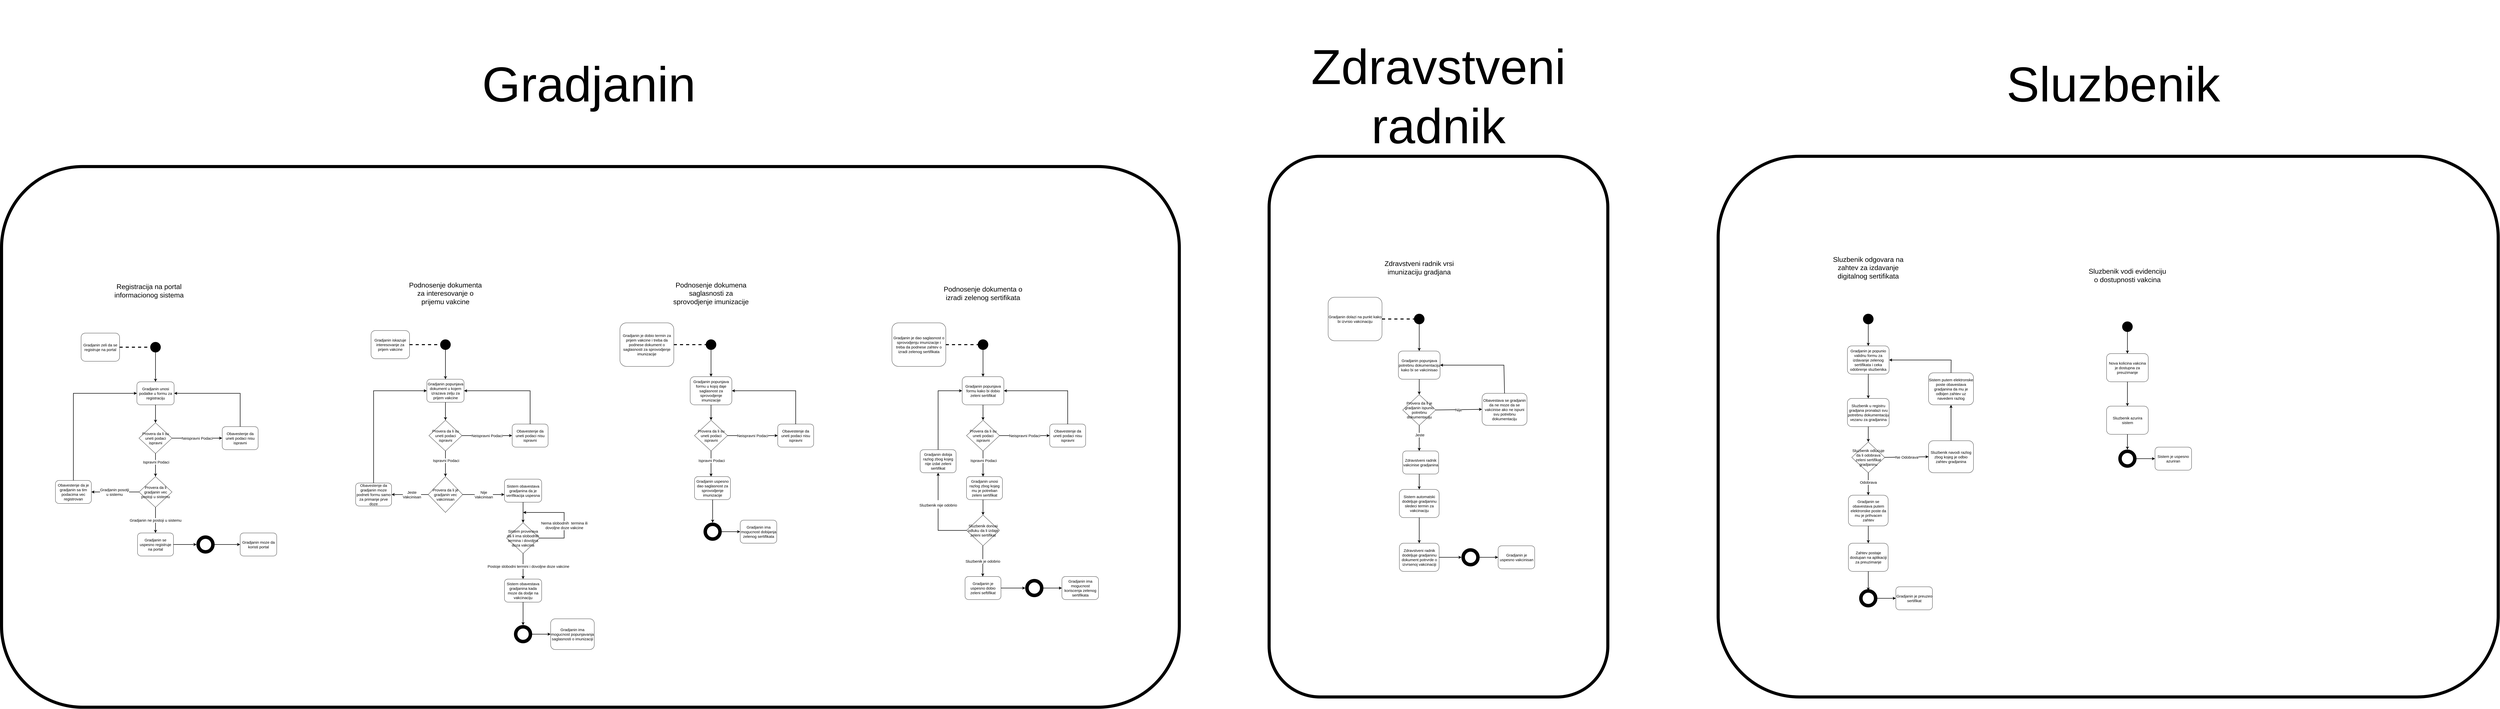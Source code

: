 <mxfile version="15.8.6" type="device"><diagram id="Vf_Fx62WcglFKQxTHIUJ" name="Page-1"><mxGraphModel dx="11408" dy="7392" grid="1" gridSize="10" guides="1" tooltips="1" connect="1" arrows="1" fold="1" page="1" pageScale="1" pageWidth="850" pageHeight="1100" math="0" shadow="0"><root><mxCell id="0"/><mxCell id="1" parent="0"/><mxCell id="tYnnvG9f9UgRYtzndvVG-165" value="" style="rounded=1;whiteSpace=wrap;html=1;strokeWidth=12;" vertex="1" parent="1"><mxGeometry x="5280" y="-650" width="3040" height="2110" as="geometry"/></mxCell><mxCell id="tYnnvG9f9UgRYtzndvVG-3" value="" style="rounded=1;whiteSpace=wrap;html=1;strokeWidth=12;" vertex="1" parent="1"><mxGeometry x="-1410" y="-610" width="4590" height="2110" as="geometry"/></mxCell><mxCell id="5IeMzyBFZ81sLWDxAwU4-11" value="Gradjanin iskazuje interesovanje za prijem vakcine" style="rounded=1;whiteSpace=wrap;html=1;fontSize=15;" parent="1" vertex="1"><mxGeometry x="30" y="30" width="150" height="110" as="geometry"/></mxCell><mxCell id="5IeMzyBFZ81sLWDxAwU4-12" value="" style="endArrow=none;dashed=1;html=1;rounded=0;fontSize=15;exitX=1;exitY=0.5;exitDx=0;exitDy=0;strokeWidth=4;" parent="1" source="5IeMzyBFZ81sLWDxAwU4-11" edge="1"><mxGeometry width="50" height="50" relative="1" as="geometry"><mxPoint x="550" y="370" as="sourcePoint"/><mxPoint x="300" y="85" as="targetPoint"/></mxGeometry></mxCell><mxCell id="5IeMzyBFZ81sLWDxAwU4-13" value="" style="ellipse;whiteSpace=wrap;html=1;aspect=fixed;fontSize=15;fillColor=#000000;" parent="1" vertex="1"><mxGeometry x="300" y="65" width="40" height="40" as="geometry"/></mxCell><mxCell id="5IeMzyBFZ81sLWDxAwU4-14" value="Gradjanin popunjava dokument u kojem izrazava zelju za prijem vakcine" style="rounded=1;whiteSpace=wrap;html=1;fontSize=15;" parent="1" vertex="1"><mxGeometry x="247.5" y="220" width="145" height="90" as="geometry"/></mxCell><mxCell id="5IeMzyBFZ81sLWDxAwU4-16" value="" style="endArrow=classic;html=1;rounded=0;fontSize=15;strokeWidth=2;exitX=0.5;exitY=1;exitDx=0;exitDy=0;entryX=0.5;entryY=0;entryDx=0;entryDy=0;" parent="1" source="5IeMzyBFZ81sLWDxAwU4-13" target="5IeMzyBFZ81sLWDxAwU4-14" edge="1"><mxGeometry width="50" height="50" relative="1" as="geometry"><mxPoint x="460" y="350" as="sourcePoint"/><mxPoint x="510" y="300" as="targetPoint"/></mxGeometry></mxCell><mxCell id="5IeMzyBFZ81sLWDxAwU4-17" value="Provera da li su uneti podaci &lt;br&gt;ispravni" style="rhombus;whiteSpace=wrap;html=1;fontSize=15;fillColor=#FFFFFF;" parent="1" vertex="1"><mxGeometry x="255.63" y="380" width="128.75" height="120" as="geometry"/></mxCell><mxCell id="5IeMzyBFZ81sLWDxAwU4-18" value="Obavestenje da uneti podaci nisu ispravni" style="rounded=1;whiteSpace=wrap;html=1;fontSize=15;" parent="1" vertex="1"><mxGeometry x="580" y="395" width="140" height="90" as="geometry"/></mxCell><mxCell id="5IeMzyBFZ81sLWDxAwU4-19" value="" style="endArrow=classic;html=1;rounded=0;fontSize=15;strokeWidth=2;entryX=0.5;entryY=0;entryDx=0;entryDy=0;exitX=0.5;exitY=1;exitDx=0;exitDy=0;" parent="1" source="5IeMzyBFZ81sLWDxAwU4-14" target="5IeMzyBFZ81sLWDxAwU4-17" edge="1"><mxGeometry width="50" height="50" relative="1" as="geometry"><mxPoint x="310" y="430" as="sourcePoint"/><mxPoint x="360" y="380" as="targetPoint"/></mxGeometry></mxCell><mxCell id="5IeMzyBFZ81sLWDxAwU4-20" value="" style="endArrow=classic;html=1;rounded=0;fontSize=15;strokeWidth=2;exitX=1;exitY=0.5;exitDx=0;exitDy=0;entryX=0;entryY=0.5;entryDx=0;entryDy=0;" parent="1" source="5IeMzyBFZ81sLWDxAwU4-17" target="5IeMzyBFZ81sLWDxAwU4-18" edge="1"><mxGeometry width="50" height="50" relative="1" as="geometry"><mxPoint x="310" y="430" as="sourcePoint"/><mxPoint x="360" y="380" as="targetPoint"/></mxGeometry></mxCell><mxCell id="5IeMzyBFZ81sLWDxAwU4-21" value="Neispravni Podaci" style="edgeLabel;html=1;align=center;verticalAlign=middle;resizable=0;points=[];fontSize=15;" parent="5IeMzyBFZ81sLWDxAwU4-20" vertex="1" connectable="0"><mxGeometry x="0.262" relative="1" as="geometry"><mxPoint x="-26" as="offset"/></mxGeometry></mxCell><mxCell id="5IeMzyBFZ81sLWDxAwU4-22" value="" style="endArrow=classic;html=1;rounded=0;fontSize=15;strokeWidth=2;entryX=1;entryY=0.5;entryDx=0;entryDy=0;exitX=0.5;exitY=0;exitDx=0;exitDy=0;" parent="1" source="5IeMzyBFZ81sLWDxAwU4-18" target="5IeMzyBFZ81sLWDxAwU4-14" edge="1"><mxGeometry width="50" height="50" relative="1" as="geometry"><mxPoint x="310" y="430" as="sourcePoint"/><mxPoint x="360" y="380" as="targetPoint"/><Array as="points"><mxPoint x="650" y="265"/></Array></mxGeometry></mxCell><mxCell id="5IeMzyBFZ81sLWDxAwU4-26" value="" style="endArrow=classic;html=1;rounded=0;fontSize=15;strokeWidth=2;exitX=0.5;exitY=1;exitDx=0;exitDy=0;entryX=0.5;entryY=0;entryDx=0;entryDy=0;" parent="1" source="5IeMzyBFZ81sLWDxAwU4-17" target="5IeMzyBFZ81sLWDxAwU4-45" edge="1"><mxGeometry width="50" height="50" relative="1" as="geometry"><mxPoint x="350" y="670" as="sourcePoint"/><mxPoint x="320.005" y="590" as="targetPoint"/></mxGeometry></mxCell><mxCell id="5IeMzyBFZ81sLWDxAwU4-27" value="Ispravni Podaci" style="edgeLabel;html=1;align=center;verticalAlign=middle;resizable=0;points=[];fontSize=15;" parent="5IeMzyBFZ81sLWDxAwU4-26" vertex="1" connectable="0"><mxGeometry x="-0.265" y="2" relative="1" as="geometry"><mxPoint as="offset"/></mxGeometry></mxCell><mxCell id="5IeMzyBFZ81sLWDxAwU4-38" value="Sistem obavestava gradjanina da je verifikacija uspesna" style="rounded=1;whiteSpace=wrap;html=1;fontSize=15;" parent="1" vertex="1"><mxGeometry x="550" y="610" width="145" height="90" as="geometry"/></mxCell><mxCell id="5IeMzyBFZ81sLWDxAwU4-39" value="" style="endArrow=classic;html=1;rounded=0;fontSize=15;strokeWidth=2;exitX=0.5;exitY=1;exitDx=0;exitDy=0;" parent="1" source="5IeMzyBFZ81sLWDxAwU4-38" edge="1"><mxGeometry width="50" height="50" relative="1" as="geometry"><mxPoint x="632.5" y="340" as="sourcePoint"/><mxPoint x="622.5" y="780" as="targetPoint"/></mxGeometry></mxCell><mxCell id="5IeMzyBFZ81sLWDxAwU4-41" value="Sistem proverava da li ima slobodnih termina i dovoljna doza vakcina" style="rhombus;whiteSpace=wrap;html=1;fontSize=15;fillColor=#FFFFFF;" parent="1" vertex="1"><mxGeometry x="558.13" y="780" width="128.75" height="120" as="geometry"/></mxCell><mxCell id="5IeMzyBFZ81sLWDxAwU4-42" value="Nema slobodnih&amp;nbsp; termina ili&lt;br&gt;dovoljne doze vakcine" style="endArrow=classic;html=1;rounded=0;fontSize=15;strokeWidth=2;exitX=1;exitY=0.5;exitDx=0;exitDy=0;" parent="1" source="5IeMzyBFZ81sLWDxAwU4-41" edge="1"><mxGeometry x="-0.181" width="50" height="50" relative="1" as="geometry"><mxPoint x="812.5" y="890" as="sourcePoint"/><mxPoint x="622.5" y="740" as="targetPoint"/><Array as="points"><mxPoint x="782.5" y="840"/><mxPoint x="782.5" y="740"/><mxPoint x="662.5" y="740"/></Array><mxPoint as="offset"/></mxGeometry></mxCell><mxCell id="5IeMzyBFZ81sLWDxAwU4-43" value="Postoje slobodni termini i dovoljne doze vakcine" style="endArrow=classic;html=1;rounded=0;fontSize=15;strokeWidth=2;exitX=0.5;exitY=1;exitDx=0;exitDy=0;" parent="1" source="5IeMzyBFZ81sLWDxAwU4-41" edge="1"><mxGeometry y="20" width="50" height="50" relative="1" as="geometry"><mxPoint x="742.5" y="880" as="sourcePoint"/><mxPoint x="622.5" y="1000" as="targetPoint"/><mxPoint as="offset"/></mxGeometry></mxCell><mxCell id="5IeMzyBFZ81sLWDxAwU4-44" value="Sistem obavestava gradjanina kada moze da dodje na vakcinaciju" style="rounded=1;whiteSpace=wrap;html=1;fontSize=15;" parent="1" vertex="1"><mxGeometry x="550" y="1000" width="145" height="90" as="geometry"/></mxCell><mxCell id="5IeMzyBFZ81sLWDxAwU4-45" value="Provera da li je gradjanin vec vakcinisan" style="rhombus;whiteSpace=wrap;html=1;fontSize=15;fillColor=#FFFFFF;" parent="1" vertex="1"><mxGeometry x="252.82" y="600" width="134.37" height="140" as="geometry"/></mxCell><mxCell id="5IeMzyBFZ81sLWDxAwU4-46" value="Nije &lt;br&gt;Vakcinisan" style="endArrow=classic;html=1;rounded=0;fontSize=15;strokeWidth=2;exitX=1;exitY=0.5;exitDx=0;exitDy=0;" parent="1" source="5IeMzyBFZ81sLWDxAwU4-45" edge="1"><mxGeometry width="50" height="50" relative="1" as="geometry"><mxPoint x="400" y="700" as="sourcePoint"/><mxPoint x="550" y="670" as="targetPoint"/></mxGeometry></mxCell><mxCell id="5IeMzyBFZ81sLWDxAwU4-47" value="Obavestenje da gradjanin moze podneti formu samo za primanje prve doze" style="rounded=1;whiteSpace=wrap;html=1;fontSize=15;" parent="1" vertex="1"><mxGeometry x="-30" y="625" width="140" height="90" as="geometry"/></mxCell><mxCell id="5IeMzyBFZ81sLWDxAwU4-48" value="" style="endArrow=classic;html=1;rounded=0;fontSize=15;strokeWidth=2;exitX=0;exitY=0.5;exitDx=0;exitDy=0;entryX=1;entryY=0.5;entryDx=0;entryDy=0;" parent="1" source="5IeMzyBFZ81sLWDxAwU4-45" target="5IeMzyBFZ81sLWDxAwU4-47" edge="1"><mxGeometry width="50" height="50" relative="1" as="geometry"><mxPoint x="220" y="710" as="sourcePoint"/><mxPoint x="270" y="660" as="targetPoint"/></mxGeometry></mxCell><mxCell id="5IeMzyBFZ81sLWDxAwU4-49" value="Jeste&lt;br&gt;Vakcinisan" style="edgeLabel;html=1;align=center;verticalAlign=middle;resizable=0;points=[];fontSize=15;" parent="5IeMzyBFZ81sLWDxAwU4-48" vertex="1" connectable="0"><mxGeometry x="-0.214" y="3" relative="1" as="geometry"><mxPoint x="-8" y="-3" as="offset"/></mxGeometry></mxCell><mxCell id="5IeMzyBFZ81sLWDxAwU4-50" value="" style="endArrow=classic;html=1;rounded=0;fontSize=15;strokeWidth=2;exitX=0.5;exitY=0;exitDx=0;exitDy=0;entryX=0;entryY=0.5;entryDx=0;entryDy=0;" parent="1" source="5IeMzyBFZ81sLWDxAwU4-47" target="5IeMzyBFZ81sLWDxAwU4-14" edge="1"><mxGeometry width="50" height="50" relative="1" as="geometry"><mxPoint x="320" y="490" as="sourcePoint"/><mxPoint x="370" y="440" as="targetPoint"/><Array as="points"><mxPoint x="40" y="265"/></Array></mxGeometry></mxCell><mxCell id="5IeMzyBFZ81sLWDxAwU4-51" value="Gradjanin zeli da se registruje na portal" style="rounded=1;whiteSpace=wrap;html=1;fontSize=15;" parent="1" vertex="1"><mxGeometry x="-1100" y="40" width="150" height="110" as="geometry"/></mxCell><mxCell id="5IeMzyBFZ81sLWDxAwU4-52" value="" style="endArrow=none;dashed=1;html=1;rounded=0;fontSize=15;exitX=1;exitY=0.5;exitDx=0;exitDy=0;strokeWidth=4;" parent="1" source="5IeMzyBFZ81sLWDxAwU4-51" edge="1"><mxGeometry width="50" height="50" relative="1" as="geometry"><mxPoint x="-580" y="380" as="sourcePoint"/><mxPoint x="-830" y="95" as="targetPoint"/></mxGeometry></mxCell><mxCell id="5IeMzyBFZ81sLWDxAwU4-53" value="" style="ellipse;whiteSpace=wrap;html=1;aspect=fixed;fontSize=15;fillColor=#000000;" parent="1" vertex="1"><mxGeometry x="-830" y="75" width="40" height="40" as="geometry"/></mxCell><mxCell id="5IeMzyBFZ81sLWDxAwU4-54" value="Gradjanin unosi podatke u formu za registraciju" style="rounded=1;whiteSpace=wrap;html=1;fontSize=15;" parent="1" vertex="1"><mxGeometry x="-882.5" y="230" width="145" height="90" as="geometry"/></mxCell><mxCell id="5IeMzyBFZ81sLWDxAwU4-55" value="" style="endArrow=classic;html=1;rounded=0;fontSize=15;strokeWidth=2;exitX=0.5;exitY=1;exitDx=0;exitDy=0;entryX=0.5;entryY=0;entryDx=0;entryDy=0;" parent="1" source="5IeMzyBFZ81sLWDxAwU4-53" target="5IeMzyBFZ81sLWDxAwU4-54" edge="1"><mxGeometry width="50" height="50" relative="1" as="geometry"><mxPoint x="-670" y="360" as="sourcePoint"/><mxPoint x="-620" y="310" as="targetPoint"/></mxGeometry></mxCell><mxCell id="5IeMzyBFZ81sLWDxAwU4-56" value="Provera da li su uneti podaci &lt;br&gt;ispravni" style="rhombus;whiteSpace=wrap;html=1;fontSize=15;fillColor=#FFFFFF;" parent="1" vertex="1"><mxGeometry x="-874.37" y="390" width="128.75" height="120" as="geometry"/></mxCell><mxCell id="5IeMzyBFZ81sLWDxAwU4-57" value="Obavestenje da uneti podaci nisu ispravni" style="rounded=1;whiteSpace=wrap;html=1;fontSize=15;" parent="1" vertex="1"><mxGeometry x="-550" y="405" width="140" height="90" as="geometry"/></mxCell><mxCell id="5IeMzyBFZ81sLWDxAwU4-58" value="" style="endArrow=classic;html=1;rounded=0;fontSize=15;strokeWidth=2;entryX=0.5;entryY=0;entryDx=0;entryDy=0;exitX=0.5;exitY=1;exitDx=0;exitDy=0;" parent="1" source="5IeMzyBFZ81sLWDxAwU4-54" target="5IeMzyBFZ81sLWDxAwU4-56" edge="1"><mxGeometry width="50" height="50" relative="1" as="geometry"><mxPoint x="-820" y="440" as="sourcePoint"/><mxPoint x="-770" y="390" as="targetPoint"/></mxGeometry></mxCell><mxCell id="5IeMzyBFZ81sLWDxAwU4-59" value="" style="endArrow=classic;html=1;rounded=0;fontSize=15;strokeWidth=2;exitX=1;exitY=0.5;exitDx=0;exitDy=0;entryX=0;entryY=0.5;entryDx=0;entryDy=0;" parent="1" source="5IeMzyBFZ81sLWDxAwU4-56" target="5IeMzyBFZ81sLWDxAwU4-57" edge="1"><mxGeometry width="50" height="50" relative="1" as="geometry"><mxPoint x="-820" y="440" as="sourcePoint"/><mxPoint x="-770" y="390" as="targetPoint"/></mxGeometry></mxCell><mxCell id="5IeMzyBFZ81sLWDxAwU4-60" value="Neispravni Podaci" style="edgeLabel;html=1;align=center;verticalAlign=middle;resizable=0;points=[];fontSize=15;" parent="5IeMzyBFZ81sLWDxAwU4-59" vertex="1" connectable="0"><mxGeometry x="0.262" relative="1" as="geometry"><mxPoint x="-26" as="offset"/></mxGeometry></mxCell><mxCell id="5IeMzyBFZ81sLWDxAwU4-61" value="" style="endArrow=classic;html=1;rounded=0;fontSize=15;strokeWidth=2;entryX=1;entryY=0.5;entryDx=0;entryDy=0;exitX=0.5;exitY=0;exitDx=0;exitDy=0;" parent="1" source="5IeMzyBFZ81sLWDxAwU4-57" target="5IeMzyBFZ81sLWDxAwU4-54" edge="1"><mxGeometry width="50" height="50" relative="1" as="geometry"><mxPoint x="-820" y="440" as="sourcePoint"/><mxPoint x="-770" y="390" as="targetPoint"/><Array as="points"><mxPoint x="-480" y="275"/></Array></mxGeometry></mxCell><mxCell id="5IeMzyBFZ81sLWDxAwU4-62" value="Gradjanin se uspesno registruje na portal" style="rounded=1;whiteSpace=wrap;html=1;fontSize=15;" parent="1" vertex="1"><mxGeometry x="-880" y="820" width="140" height="90" as="geometry"/></mxCell><mxCell id="5IeMzyBFZ81sLWDxAwU4-63" value="Provera da li gradjanin vec postoji u sistemu" style="rhombus;whiteSpace=wrap;html=1;fontSize=15;fillColor=#FFFFFF;" parent="1" vertex="1"><mxGeometry x="-874.37" y="600" width="128.75" height="120" as="geometry"/></mxCell><mxCell id="5IeMzyBFZ81sLWDxAwU4-64" value="" style="endArrow=classic;html=1;rounded=0;fontSize=15;strokeWidth=2;exitX=0.5;exitY=1;exitDx=0;exitDy=0;entryX=0.5;entryY=0;entryDx=0;entryDy=0;" parent="1" source="5IeMzyBFZ81sLWDxAwU4-56" target="5IeMzyBFZ81sLWDxAwU4-63" edge="1"><mxGeometry width="50" height="50" relative="1" as="geometry"><mxPoint x="-780" y="680" as="sourcePoint"/><mxPoint x="-730" y="630" as="targetPoint"/></mxGeometry></mxCell><mxCell id="5IeMzyBFZ81sLWDxAwU4-65" value="Ispravni Podaci" style="edgeLabel;html=1;align=center;verticalAlign=middle;resizable=0;points=[];fontSize=15;" parent="5IeMzyBFZ81sLWDxAwU4-64" vertex="1" connectable="0"><mxGeometry x="-0.265" y="2" relative="1" as="geometry"><mxPoint as="offset"/></mxGeometry></mxCell><mxCell id="5IeMzyBFZ81sLWDxAwU4-66" value="Gradjanin ne postoji u sistemu" style="endArrow=classic;html=1;rounded=0;fontSize=15;strokeWidth=2;exitX=0.5;exitY=1;exitDx=0;exitDy=0;entryX=0.5;entryY=0;entryDx=0;entryDy=0;" parent="1" source="5IeMzyBFZ81sLWDxAwU4-63" target="5IeMzyBFZ81sLWDxAwU4-62" edge="1"><mxGeometry width="50" height="50" relative="1" as="geometry"><mxPoint x="-800" y="740" as="sourcePoint"/><mxPoint x="-750" y="690" as="targetPoint"/></mxGeometry></mxCell><mxCell id="5IeMzyBFZ81sLWDxAwU4-67" value="Obavestenje da je gradjanin sa tim podacima vec registrovan" style="rounded=1;whiteSpace=wrap;html=1;fontSize=15;" parent="1" vertex="1"><mxGeometry x="-1200" y="615" width="140" height="90" as="geometry"/></mxCell><mxCell id="5IeMzyBFZ81sLWDxAwU4-68" value="" style="endArrow=classic;html=1;rounded=0;fontSize=15;strokeWidth=2;exitX=0;exitY=0.5;exitDx=0;exitDy=0;entryX=1;entryY=0.5;entryDx=0;entryDy=0;" parent="1" source="5IeMzyBFZ81sLWDxAwU4-63" target="5IeMzyBFZ81sLWDxAwU4-67" edge="1"><mxGeometry width="50" height="50" relative="1" as="geometry"><mxPoint x="-735.62" y="460.0" as="sourcePoint"/><mxPoint x="-540" y="460.0" as="targetPoint"/></mxGeometry></mxCell><mxCell id="5IeMzyBFZ81sLWDxAwU4-69" value="Gradjanin posotji&lt;br&gt;u sistemu" style="edgeLabel;html=1;align=center;verticalAlign=middle;resizable=0;points=[];fontSize=15;" parent="5IeMzyBFZ81sLWDxAwU4-68" vertex="1" connectable="0"><mxGeometry x="0.262" relative="1" as="geometry"><mxPoint x="21" as="offset"/></mxGeometry></mxCell><mxCell id="5IeMzyBFZ81sLWDxAwU4-70" value="" style="endArrow=classic;html=1;rounded=0;fontSize=15;strokeWidth=2;entryX=0;entryY=0.5;entryDx=0;entryDy=0;exitX=0.5;exitY=0;exitDx=0;exitDy=0;" parent="1" source="5IeMzyBFZ81sLWDxAwU4-67" target="5IeMzyBFZ81sLWDxAwU4-54" edge="1"><mxGeometry width="50" height="50" relative="1" as="geometry"><mxPoint x="-470" y="415" as="sourcePoint"/><mxPoint x="-727.5" y="285" as="targetPoint"/><Array as="points"><mxPoint x="-1130" y="275"/></Array></mxGeometry></mxCell><mxCell id="5IeMzyBFZ81sLWDxAwU4-71" value="" style="ellipse;whiteSpace=wrap;html=1;aspect=fixed;fontSize=15;fillColor=#000000;" parent="1" vertex="1"><mxGeometry x="-650" y="830" width="70" height="70" as="geometry"/></mxCell><mxCell id="5IeMzyBFZ81sLWDxAwU4-72" value="" style="ellipse;whiteSpace=wrap;html=1;aspect=fixed;fontSize=15;fillColor=#FFFFFF;" parent="1" vertex="1"><mxGeometry x="-637.5" y="842.5" width="45" height="45" as="geometry"/></mxCell><mxCell id="5IeMzyBFZ81sLWDxAwU4-73" value="" style="endArrow=classic;html=1;rounded=0;fontSize=15;strokeWidth=2;exitX=1;exitY=0.5;exitDx=0;exitDy=0;entryX=0;entryY=0.5;entryDx=0;entryDy=0;" parent="1" source="5IeMzyBFZ81sLWDxAwU4-62" target="5IeMzyBFZ81sLWDxAwU4-71" edge="1"><mxGeometry width="50" height="50" relative="1" as="geometry"><mxPoint x="-640" y="840" as="sourcePoint"/><mxPoint x="-590" y="790" as="targetPoint"/></mxGeometry></mxCell><mxCell id="5IeMzyBFZ81sLWDxAwU4-74" value="Gradjanin moze da koristi portal" style="rounded=1;whiteSpace=wrap;html=1;fontSize=15;" parent="1" vertex="1"><mxGeometry x="-480" y="820" width="142.5" height="90" as="geometry"/></mxCell><mxCell id="5IeMzyBFZ81sLWDxAwU4-75" value="" style="endArrow=classic;html=1;rounded=0;fontSize=15;strokeWidth=2;exitX=1;exitY=0.5;exitDx=0;exitDy=0;entryX=0;entryY=0.5;entryDx=0;entryDy=0;" parent="1" source="5IeMzyBFZ81sLWDxAwU4-71" target="5IeMzyBFZ81sLWDxAwU4-74" edge="1"><mxGeometry width="50" height="50" relative="1" as="geometry"><mxPoint x="-510" y="840" as="sourcePoint"/><mxPoint x="-460" y="790" as="targetPoint"/></mxGeometry></mxCell><mxCell id="5IeMzyBFZ81sLWDxAwU4-76" value="&lt;font style=&quot;font-size: 27px&quot;&gt;Registracija na portal informacionog sistema&lt;br&gt;&lt;/font&gt;" style="text;html=1;strokeColor=none;fillColor=none;align=center;verticalAlign=middle;whiteSpace=wrap;rounded=0;fontSize=15;" parent="1" vertex="1"><mxGeometry x="-990" y="-190" width="310" height="130" as="geometry"/></mxCell><mxCell id="5IeMzyBFZ81sLWDxAwU4-78" value="&lt;font style=&quot;font-size: 27px&quot;&gt;Podnosenje dokumenta za interesovanje o prijemu vakcine&lt;br&gt;&lt;/font&gt;" style="text;html=1;strokeColor=none;fillColor=none;align=center;verticalAlign=middle;whiteSpace=wrap;rounded=0;fontSize=15;" parent="1" vertex="1"><mxGeometry x="165.01" y="-180" width="310" height="130" as="geometry"/></mxCell><mxCell id="5IeMzyBFZ81sLWDxAwU4-79" value="" style="ellipse;whiteSpace=wrap;html=1;aspect=fixed;fontSize=15;fillColor=#000000;" parent="1" vertex="1"><mxGeometry x="587.5" y="1180" width="70" height="70" as="geometry"/></mxCell><mxCell id="5IeMzyBFZ81sLWDxAwU4-80" value="" style="ellipse;whiteSpace=wrap;html=1;aspect=fixed;fontSize=15;fillColor=#FFFFFF;" parent="1" vertex="1"><mxGeometry x="600" y="1192.5" width="45" height="45" as="geometry"/></mxCell><mxCell id="5IeMzyBFZ81sLWDxAwU4-81" value="Gradjanin ima mogucnost popunjavanja saglasnosti o imunizaciji" style="rounded=1;whiteSpace=wrap;html=1;fontSize=15;" parent="1" vertex="1"><mxGeometry x="730" y="1155" width="170" height="120" as="geometry"/></mxCell><mxCell id="5IeMzyBFZ81sLWDxAwU4-82" value="" style="endArrow=classic;html=1;rounded=0;fontSize=15;strokeWidth=2;exitX=1;exitY=0.5;exitDx=0;exitDy=0;entryX=0;entryY=0.5;entryDx=0;entryDy=0;" parent="1" source="5IeMzyBFZ81sLWDxAwU4-79" target="5IeMzyBFZ81sLWDxAwU4-81" edge="1"><mxGeometry width="50" height="50" relative="1" as="geometry"><mxPoint x="730" y="1180" as="sourcePoint"/><mxPoint x="780" y="1130" as="targetPoint"/></mxGeometry></mxCell><mxCell id="5IeMzyBFZ81sLWDxAwU4-83" value="" style="endArrow=classic;html=1;rounded=0;fontSize=27;strokeWidth=2;exitX=0.5;exitY=1;exitDx=0;exitDy=0;entryX=0.5;entryY=0;entryDx=0;entryDy=0;" parent="1" source="5IeMzyBFZ81sLWDxAwU4-44" target="5IeMzyBFZ81sLWDxAwU4-79" edge="1"><mxGeometry width="50" height="50" relative="1" as="geometry"><mxPoint x="700" y="1160" as="sourcePoint"/><mxPoint x="750" y="1110" as="targetPoint"/></mxGeometry></mxCell><mxCell id="5IeMzyBFZ81sLWDxAwU4-84" value="Gradjanin je dobio termin za prijem vakcine i treba da podnese dokument o saglasnosti za sprovodjenje imunizacije" style="rounded=1;whiteSpace=wrap;html=1;fontSize=15;" parent="1" vertex="1"><mxGeometry x="1000" width="210" height="170" as="geometry"/></mxCell><mxCell id="5IeMzyBFZ81sLWDxAwU4-85" value="" style="endArrow=none;dashed=1;html=1;rounded=0;fontSize=15;exitX=1;exitY=0.5;exitDx=0;exitDy=0;strokeWidth=4;" parent="1" source="5IeMzyBFZ81sLWDxAwU4-84" edge="1"><mxGeometry width="50" height="50" relative="1" as="geometry"><mxPoint x="1585" y="370" as="sourcePoint"/><mxPoint x="1335" y="85" as="targetPoint"/></mxGeometry></mxCell><mxCell id="5IeMzyBFZ81sLWDxAwU4-86" value="" style="ellipse;whiteSpace=wrap;html=1;aspect=fixed;fontSize=15;fillColor=#000000;" parent="1" vertex="1"><mxGeometry x="1335" y="65" width="40" height="40" as="geometry"/></mxCell><mxCell id="5IeMzyBFZ81sLWDxAwU4-87" value="Gradjanin popunjava formu u kojoj daje saglasnost za sprovodjenje imunizacije" style="rounded=1;whiteSpace=wrap;html=1;fontSize=15;" parent="1" vertex="1"><mxGeometry x="1273.75" y="210" width="162.5" height="110" as="geometry"/></mxCell><mxCell id="5IeMzyBFZ81sLWDxAwU4-88" value="" style="endArrow=classic;html=1;rounded=0;fontSize=15;strokeWidth=2;exitX=0.5;exitY=1;exitDx=0;exitDy=0;entryX=0.5;entryY=0;entryDx=0;entryDy=0;" parent="1" source="5IeMzyBFZ81sLWDxAwU4-86" target="5IeMzyBFZ81sLWDxAwU4-87" edge="1"><mxGeometry width="50" height="50" relative="1" as="geometry"><mxPoint x="1495" y="350" as="sourcePoint"/><mxPoint x="1545" y="300" as="targetPoint"/></mxGeometry></mxCell><mxCell id="5IeMzyBFZ81sLWDxAwU4-89" value="Provera da li su uneti podaci &lt;br&gt;ispravni" style="rhombus;whiteSpace=wrap;html=1;fontSize=15;fillColor=#FFFFFF;" parent="1" vertex="1"><mxGeometry x="1290.63" y="380" width="128.75" height="120" as="geometry"/></mxCell><mxCell id="5IeMzyBFZ81sLWDxAwU4-90" value="Obavestenje da uneti podaci nisu ispravni" style="rounded=1;whiteSpace=wrap;html=1;fontSize=15;" parent="1" vertex="1"><mxGeometry x="1615" y="395" width="140" height="90" as="geometry"/></mxCell><mxCell id="5IeMzyBFZ81sLWDxAwU4-91" value="" style="endArrow=classic;html=1;rounded=0;fontSize=15;strokeWidth=2;entryX=0.5;entryY=0;entryDx=0;entryDy=0;exitX=0.5;exitY=1;exitDx=0;exitDy=0;" parent="1" source="5IeMzyBFZ81sLWDxAwU4-87" target="5IeMzyBFZ81sLWDxAwU4-89" edge="1"><mxGeometry width="50" height="50" relative="1" as="geometry"><mxPoint x="1345" y="430" as="sourcePoint"/><mxPoint x="1395" y="380" as="targetPoint"/></mxGeometry></mxCell><mxCell id="5IeMzyBFZ81sLWDxAwU4-92" value="" style="endArrow=classic;html=1;rounded=0;fontSize=15;strokeWidth=2;exitX=1;exitY=0.5;exitDx=0;exitDy=0;entryX=0;entryY=0.5;entryDx=0;entryDy=0;" parent="1" source="5IeMzyBFZ81sLWDxAwU4-89" target="5IeMzyBFZ81sLWDxAwU4-90" edge="1"><mxGeometry width="50" height="50" relative="1" as="geometry"><mxPoint x="1345" y="430" as="sourcePoint"/><mxPoint x="1395" y="380" as="targetPoint"/></mxGeometry></mxCell><mxCell id="5IeMzyBFZ81sLWDxAwU4-93" value="Neispravni Podaci" style="edgeLabel;html=1;align=center;verticalAlign=middle;resizable=0;points=[];fontSize=15;" parent="5IeMzyBFZ81sLWDxAwU4-92" vertex="1" connectable="0"><mxGeometry x="0.262" relative="1" as="geometry"><mxPoint x="-26" as="offset"/></mxGeometry></mxCell><mxCell id="5IeMzyBFZ81sLWDxAwU4-94" value="" style="endArrow=classic;html=1;rounded=0;fontSize=15;strokeWidth=2;entryX=1;entryY=0.5;entryDx=0;entryDy=0;exitX=0.5;exitY=0;exitDx=0;exitDy=0;" parent="1" source="5IeMzyBFZ81sLWDxAwU4-90" target="5IeMzyBFZ81sLWDxAwU4-87" edge="1"><mxGeometry width="50" height="50" relative="1" as="geometry"><mxPoint x="1345" y="430" as="sourcePoint"/><mxPoint x="1395" y="380" as="targetPoint"/><Array as="points"><mxPoint x="1685" y="265"/></Array></mxGeometry></mxCell><mxCell id="5IeMzyBFZ81sLWDxAwU4-96" value="&lt;font style=&quot;font-size: 27px&quot;&gt;Podnosenje dokumena saglasnosti za sprovodjenje imunizacije&lt;br&gt;&lt;/font&gt;" style="text;html=1;strokeColor=none;fillColor=none;align=center;verticalAlign=middle;whiteSpace=wrap;rounded=0;fontSize=15;" parent="1" vertex="1"><mxGeometry x="1200.01" y="-180" width="310" height="130" as="geometry"/></mxCell><mxCell id="5IeMzyBFZ81sLWDxAwU4-97" value="" style="ellipse;whiteSpace=wrap;html=1;aspect=fixed;fontSize=15;fillColor=#000000;" parent="1" vertex="1"><mxGeometry x="1326.25" y="780" width="70" height="70" as="geometry"/></mxCell><mxCell id="5IeMzyBFZ81sLWDxAwU4-98" value="" style="ellipse;whiteSpace=wrap;html=1;aspect=fixed;fontSize=15;fillColor=#FFFFFF;" parent="1" vertex="1"><mxGeometry x="1338.75" y="792.5" width="45" height="45" as="geometry"/></mxCell><mxCell id="5IeMzyBFZ81sLWDxAwU4-99" value="Gradjanin ima mogucnost dobijanja zelenog sertifikata" style="rounded=1;whiteSpace=wrap;html=1;fontSize=15;" parent="1" vertex="1"><mxGeometry x="1468.75" y="770" width="142.5" height="90" as="geometry"/></mxCell><mxCell id="5IeMzyBFZ81sLWDxAwU4-100" value="" style="endArrow=classic;html=1;rounded=0;fontSize=15;strokeWidth=2;exitX=1;exitY=0.5;exitDx=0;exitDy=0;entryX=0;entryY=0.5;entryDx=0;entryDy=0;" parent="1" source="5IeMzyBFZ81sLWDxAwU4-97" target="5IeMzyBFZ81sLWDxAwU4-99" edge="1"><mxGeometry width="50" height="50" relative="1" as="geometry"><mxPoint x="1468.75" y="780" as="sourcePoint"/><mxPoint x="1518.75" y="730" as="targetPoint"/></mxGeometry></mxCell><mxCell id="5IeMzyBFZ81sLWDxAwU4-101" value="" style="endArrow=classic;html=1;rounded=0;fontSize=27;strokeWidth=2;exitX=0.5;exitY=1;exitDx=0;exitDy=0;entryX=0.5;entryY=0;entryDx=0;entryDy=0;" parent="1" target="5IeMzyBFZ81sLWDxAwU4-97" edge="1"><mxGeometry width="50" height="50" relative="1" as="geometry"><mxPoint x="1361.25" y="690" as="sourcePoint"/><mxPoint x="1488.75" y="710" as="targetPoint"/></mxGeometry></mxCell><mxCell id="5IeMzyBFZ81sLWDxAwU4-102" value="Gradjanin uspesno dao saglasnost za sprovodjenje imunizacije" style="rounded=1;whiteSpace=wrap;html=1;fontSize=15;" parent="1" vertex="1"><mxGeometry x="1290.63" y="600" width="140" height="90" as="geometry"/></mxCell><mxCell id="5IeMzyBFZ81sLWDxAwU4-103" value="" style="endArrow=classic;html=1;rounded=0;fontSize=15;strokeWidth=2;exitX=0.5;exitY=1;exitDx=0;exitDy=0;entryX=0.5;entryY=0;entryDx=0;entryDy=0;" parent="1" edge="1"><mxGeometry width="50" height="50" relative="1" as="geometry"><mxPoint x="1355.035" y="500" as="sourcePoint"/><mxPoint x="1355.035" y="600" as="targetPoint"/></mxGeometry></mxCell><mxCell id="5IeMzyBFZ81sLWDxAwU4-104" value="Ispravni Podaci" style="edgeLabel;html=1;align=center;verticalAlign=middle;resizable=0;points=[];fontSize=15;" parent="5IeMzyBFZ81sLWDxAwU4-103" vertex="1" connectable="0"><mxGeometry x="-0.265" y="2" relative="1" as="geometry"><mxPoint as="offset"/></mxGeometry></mxCell><mxCell id="5IeMzyBFZ81sLWDxAwU4-105" value="Gradjanin je dao saglasnost o sprovodjenju imunizacije i treba da podnese zahtev o izradi zelenog sertifikata" style="rounded=1;whiteSpace=wrap;html=1;fontSize=15;" parent="1" vertex="1"><mxGeometry x="2060" width="210" height="170" as="geometry"/></mxCell><mxCell id="5IeMzyBFZ81sLWDxAwU4-106" value="" style="endArrow=none;dashed=1;html=1;rounded=0;fontSize=15;exitX=1;exitY=0.5;exitDx=0;exitDy=0;strokeWidth=4;" parent="1" source="5IeMzyBFZ81sLWDxAwU4-105" edge="1"><mxGeometry width="50" height="50" relative="1" as="geometry"><mxPoint x="2645" y="370" as="sourcePoint"/><mxPoint x="2395" y="85" as="targetPoint"/></mxGeometry></mxCell><mxCell id="5IeMzyBFZ81sLWDxAwU4-107" value="" style="ellipse;whiteSpace=wrap;html=1;aspect=fixed;fontSize=15;fillColor=#000000;" parent="1" vertex="1"><mxGeometry x="2395" y="65" width="40" height="40" as="geometry"/></mxCell><mxCell id="5IeMzyBFZ81sLWDxAwU4-108" value="Gradjanin popunjava formu kako bi dobio zeleni sertifikat" style="rounded=1;whiteSpace=wrap;html=1;fontSize=15;" parent="1" vertex="1"><mxGeometry x="2333.75" y="210" width="162.5" height="110" as="geometry"/></mxCell><mxCell id="5IeMzyBFZ81sLWDxAwU4-109" value="" style="endArrow=classic;html=1;rounded=0;fontSize=15;strokeWidth=2;exitX=0.5;exitY=1;exitDx=0;exitDy=0;entryX=0.5;entryY=0;entryDx=0;entryDy=0;" parent="1" source="5IeMzyBFZ81sLWDxAwU4-107" target="5IeMzyBFZ81sLWDxAwU4-108" edge="1"><mxGeometry width="50" height="50" relative="1" as="geometry"><mxPoint x="2555" y="350" as="sourcePoint"/><mxPoint x="2605" y="300" as="targetPoint"/></mxGeometry></mxCell><mxCell id="5IeMzyBFZ81sLWDxAwU4-110" value="Provera da li su uneti podaci &lt;br&gt;ispravni" style="rhombus;whiteSpace=wrap;html=1;fontSize=15;fillColor=#FFFFFF;" parent="1" vertex="1"><mxGeometry x="2350.63" y="380" width="128.75" height="120" as="geometry"/></mxCell><mxCell id="5IeMzyBFZ81sLWDxAwU4-111" value="Obavestenje da uneti podaci nisu ispravni" style="rounded=1;whiteSpace=wrap;html=1;fontSize=15;" parent="1" vertex="1"><mxGeometry x="2675" y="395" width="140" height="90" as="geometry"/></mxCell><mxCell id="5IeMzyBFZ81sLWDxAwU4-112" value="" style="endArrow=classic;html=1;rounded=0;fontSize=15;strokeWidth=2;entryX=0.5;entryY=0;entryDx=0;entryDy=0;exitX=0.5;exitY=1;exitDx=0;exitDy=0;" parent="1" source="5IeMzyBFZ81sLWDxAwU4-108" target="5IeMzyBFZ81sLWDxAwU4-110" edge="1"><mxGeometry width="50" height="50" relative="1" as="geometry"><mxPoint x="2405" y="430" as="sourcePoint"/><mxPoint x="2455" y="380" as="targetPoint"/></mxGeometry></mxCell><mxCell id="5IeMzyBFZ81sLWDxAwU4-113" value="" style="endArrow=classic;html=1;rounded=0;fontSize=15;strokeWidth=2;exitX=1;exitY=0.5;exitDx=0;exitDy=0;entryX=0;entryY=0.5;entryDx=0;entryDy=0;" parent="1" source="5IeMzyBFZ81sLWDxAwU4-110" target="5IeMzyBFZ81sLWDxAwU4-111" edge="1"><mxGeometry width="50" height="50" relative="1" as="geometry"><mxPoint x="2405" y="430" as="sourcePoint"/><mxPoint x="2455" y="380" as="targetPoint"/></mxGeometry></mxCell><mxCell id="5IeMzyBFZ81sLWDxAwU4-114" value="Neispravni Podaci" style="edgeLabel;html=1;align=center;verticalAlign=middle;resizable=0;points=[];fontSize=15;" parent="5IeMzyBFZ81sLWDxAwU4-113" vertex="1" connectable="0"><mxGeometry x="0.262" relative="1" as="geometry"><mxPoint x="-26" as="offset"/></mxGeometry></mxCell><mxCell id="5IeMzyBFZ81sLWDxAwU4-115" value="" style="endArrow=classic;html=1;rounded=0;fontSize=15;strokeWidth=2;entryX=1;entryY=0.5;entryDx=0;entryDy=0;exitX=0.5;exitY=0;exitDx=0;exitDy=0;" parent="1" source="5IeMzyBFZ81sLWDxAwU4-111" target="5IeMzyBFZ81sLWDxAwU4-108" edge="1"><mxGeometry width="50" height="50" relative="1" as="geometry"><mxPoint x="2405" y="430" as="sourcePoint"/><mxPoint x="2455" y="380" as="targetPoint"/><Array as="points"><mxPoint x="2745" y="265"/></Array></mxGeometry></mxCell><mxCell id="5IeMzyBFZ81sLWDxAwU4-116" value="&lt;font style=&quot;font-size: 27px&quot;&gt;Podnosenje dokumenta o izradi zelenog sertifikata&lt;br&gt;&lt;/font&gt;" style="text;html=1;strokeColor=none;fillColor=none;align=center;verticalAlign=middle;whiteSpace=wrap;rounded=0;fontSize=15;" parent="1" vertex="1"><mxGeometry x="2260.01" y="-180" width="310" height="130" as="geometry"/></mxCell><mxCell id="5IeMzyBFZ81sLWDxAwU4-122" value="Gradjanin unosi razlog zbog kojeg mu je potreban zeleni sertifikat" style="rounded=1;whiteSpace=wrap;html=1;fontSize=15;" parent="1" vertex="1"><mxGeometry x="2350.63" y="600" width="140" height="90" as="geometry"/></mxCell><mxCell id="5IeMzyBFZ81sLWDxAwU4-123" value="" style="endArrow=classic;html=1;rounded=0;fontSize=15;strokeWidth=2;exitX=0.5;exitY=1;exitDx=0;exitDy=0;entryX=0.5;entryY=0;entryDx=0;entryDy=0;" parent="1" edge="1"><mxGeometry width="50" height="50" relative="1" as="geometry"><mxPoint x="2415.035" y="500" as="sourcePoint"/><mxPoint x="2415.035" y="600" as="targetPoint"/></mxGeometry></mxCell><mxCell id="5IeMzyBFZ81sLWDxAwU4-124" value="Ispravni Podaci" style="edgeLabel;html=1;align=center;verticalAlign=middle;resizable=0;points=[];fontSize=15;" parent="5IeMzyBFZ81sLWDxAwU4-123" vertex="1" connectable="0"><mxGeometry x="-0.265" y="2" relative="1" as="geometry"><mxPoint as="offset"/></mxGeometry></mxCell><mxCell id="5IeMzyBFZ81sLWDxAwU4-126" value="Sluzbenik donosi odluku da li izdaje zeleni sertifikat" style="rhombus;whiteSpace=wrap;html=1;fontSize=15;fillColor=#FFFFFF;" parent="1" vertex="1"><mxGeometry x="2350.62" y="750" width="128.75" height="120" as="geometry"/></mxCell><mxCell id="5IeMzyBFZ81sLWDxAwU4-127" value="" style="endArrow=classic;html=1;rounded=0;fontSize=15;strokeWidth=2;entryX=0.5;entryY=0;entryDx=0;entryDy=0;exitX=0.5;exitY=1;exitDx=0;exitDy=0;" parent="1" target="5IeMzyBFZ81sLWDxAwU4-126" edge="1"><mxGeometry width="50" height="50" relative="1" as="geometry"><mxPoint x="2414.99" y="690" as="sourcePoint"/><mxPoint x="2454.99" y="750" as="targetPoint"/></mxGeometry></mxCell><mxCell id="5IeMzyBFZ81sLWDxAwU4-128" value="Sluzbenik je odobrio &lt;br&gt;" style="endArrow=classic;html=1;rounded=0;fontSize=15;strokeWidth=2;exitX=0.5;exitY=1;exitDx=0;exitDy=0;" parent="1" edge="1"><mxGeometry width="50" height="50" relative="1" as="geometry"><mxPoint x="2414.28" y="870" as="sourcePoint"/><mxPoint x="2414" y="990" as="targetPoint"/></mxGeometry></mxCell><mxCell id="5IeMzyBFZ81sLWDxAwU4-130" value="" style="endArrow=classic;html=1;rounded=0;fontSize=27;strokeWidth=2;exitX=0;exitY=0.5;exitDx=0;exitDy=0;entryX=0.5;entryY=1;entryDx=0;entryDy=0;" parent="1" source="5IeMzyBFZ81sLWDxAwU4-126" target="tYnnvG9f9UgRYtzndvVG-1" edge="1"><mxGeometry width="50" height="50" relative="1" as="geometry"><mxPoint x="2100" y="640" as="sourcePoint"/><mxPoint x="2240" y="650" as="targetPoint"/><Array as="points"><mxPoint x="2290" y="810"/><mxPoint x="2240" y="810"/></Array></mxGeometry></mxCell><mxCell id="5IeMzyBFZ81sLWDxAwU4-131" value="&lt;font style=&quot;font-size: 15px&quot;&gt;Sluzbenik nije odobrio&lt;br&gt;&lt;/font&gt;" style="edgeLabel;html=1;align=center;verticalAlign=middle;resizable=0;points=[];fontSize=27;" parent="5IeMzyBFZ81sLWDxAwU4-130" vertex="1" connectable="0"><mxGeometry x="-0.027" y="3" relative="1" as="geometry"><mxPoint x="3" y="-49" as="offset"/></mxGeometry></mxCell><mxCell id="5IeMzyBFZ81sLWDxAwU4-132" value="Gradjanin je uspesno dobio zeleni seftifikat" style="rounded=1;whiteSpace=wrap;html=1;fontSize=15;" parent="1" vertex="1"><mxGeometry x="2344.99" y="990" width="140" height="90" as="geometry"/></mxCell><mxCell id="5IeMzyBFZ81sLWDxAwU4-133" value="" style="ellipse;whiteSpace=wrap;html=1;aspect=fixed;fontSize=15;fillColor=#000000;" parent="1" vertex="1"><mxGeometry x="2580" y="1000" width="70" height="70" as="geometry"/></mxCell><mxCell id="5IeMzyBFZ81sLWDxAwU4-134" value="" style="ellipse;whiteSpace=wrap;html=1;aspect=fixed;fontSize=15;fillColor=#FFFFFF;" parent="1" vertex="1"><mxGeometry x="2592.5" y="1012.5" width="45" height="45" as="geometry"/></mxCell><mxCell id="5IeMzyBFZ81sLWDxAwU4-135" value="Gradjanin ima mogucnost koriscenja zelenog sertifikata" style="rounded=1;whiteSpace=wrap;html=1;fontSize=15;" parent="1" vertex="1"><mxGeometry x="2722.5" y="990" width="142.5" height="90" as="geometry"/></mxCell><mxCell id="5IeMzyBFZ81sLWDxAwU4-136" value="" style="endArrow=classic;html=1;rounded=0;fontSize=15;strokeWidth=2;exitX=1;exitY=0.5;exitDx=0;exitDy=0;entryX=0;entryY=0.5;entryDx=0;entryDy=0;" parent="1" source="5IeMzyBFZ81sLWDxAwU4-133" target="5IeMzyBFZ81sLWDxAwU4-135" edge="1"><mxGeometry width="50" height="50" relative="1" as="geometry"><mxPoint x="2722.5" y="1000" as="sourcePoint"/><mxPoint x="2772.5" y="950" as="targetPoint"/></mxGeometry></mxCell><mxCell id="5IeMzyBFZ81sLWDxAwU4-137" value="" style="endArrow=classic;html=1;rounded=0;fontSize=15;strokeWidth=2;exitX=1;exitY=0.5;exitDx=0;exitDy=0;entryX=0;entryY=0.5;entryDx=0;entryDy=0;" parent="1" source="5IeMzyBFZ81sLWDxAwU4-132" target="5IeMzyBFZ81sLWDxAwU4-133" edge="1"><mxGeometry width="50" height="50" relative="1" as="geometry"><mxPoint x="2170" y="920" as="sourcePoint"/><mxPoint x="2220" y="870" as="targetPoint"/></mxGeometry></mxCell><mxCell id="tYnnvG9f9UgRYtzndvVG-1" value="Gradjanin dobija razlog zbog kojeg nije izdat zeleni sertifikat" style="rounded=1;whiteSpace=wrap;html=1;fontSize=15;" vertex="1" parent="1"><mxGeometry x="2170" y="495" width="140" height="90" as="geometry"/></mxCell><mxCell id="tYnnvG9f9UgRYtzndvVG-2" value="" style="endArrow=classic;html=1;rounded=0;exitX=0.5;exitY=0;exitDx=0;exitDy=0;entryX=0;entryY=0.5;entryDx=0;entryDy=0;strokeWidth=2;" edge="1" parent="1" source="tYnnvG9f9UgRYtzndvVG-1" target="5IeMzyBFZ81sLWDxAwU4-108"><mxGeometry width="50" height="50" relative="1" as="geometry"><mxPoint x="2400" y="500" as="sourcePoint"/><mxPoint x="2450" y="450" as="targetPoint"/><Array as="points"><mxPoint x="2240" y="265"/></Array></mxGeometry></mxCell><mxCell id="tYnnvG9f9UgRYtzndvVG-4" value="" style="rounded=1;whiteSpace=wrap;html=1;strokeWidth=12;" vertex="1" parent="1"><mxGeometry x="3530" y="-650" width="1320" height="2110" as="geometry"/></mxCell><mxCell id="tYnnvG9f9UgRYtzndvVG-6" value="&lt;font style=&quot;font-size: 192px&quot;&gt;Gradjanin&lt;/font&gt;" style="text;html=1;strokeColor=none;fillColor=none;align=center;verticalAlign=middle;whiteSpace=wrap;rounded=0;" vertex="1" parent="1"><mxGeometry x="339.38" y="-1260" width="1080" height="660" as="geometry"/></mxCell><mxCell id="tYnnvG9f9UgRYtzndvVG-7" value="&lt;br&gt;&lt;font style=&quot;font-size: 192px&quot;&gt;Zdravstveni &lt;br&gt;radnik&lt;br&gt;&lt;/font&gt;" style="text;html=1;strokeColor=none;fillColor=none;align=center;verticalAlign=middle;whiteSpace=wrap;rounded=0;" vertex="1" parent="1"><mxGeometry x="3650" y="-1220" width="1080" height="660" as="geometry"/></mxCell><mxCell id="tYnnvG9f9UgRYtzndvVG-8" value="&lt;font style=&quot;font-size: 192px&quot;&gt;Sluzbenik&lt;/font&gt;" style="text;html=1;strokeColor=none;fillColor=none;align=center;verticalAlign=middle;whiteSpace=wrap;rounded=0;" vertex="1" parent="1"><mxGeometry x="6280" y="-1260" width="1080" height="660" as="geometry"/></mxCell><mxCell id="tYnnvG9f9UgRYtzndvVG-36" value="Gradjanin dolazi na punkt kako bi izvrsio vakcinaciju" style="rounded=1;whiteSpace=wrap;html=1;fontSize=15;" vertex="1" parent="1"><mxGeometry x="3760" y="-100" width="210" height="170" as="geometry"/></mxCell><mxCell id="tYnnvG9f9UgRYtzndvVG-37" value="" style="endArrow=none;dashed=1;html=1;rounded=0;fontSize=15;exitX=1;exitY=0.5;exitDx=0;exitDy=0;strokeWidth=4;" edge="1" parent="1" source="tYnnvG9f9UgRYtzndvVG-36"><mxGeometry width="50" height="50" relative="1" as="geometry"><mxPoint x="4345" y="270" as="sourcePoint"/><mxPoint x="4095" y="-15" as="targetPoint"/></mxGeometry></mxCell><mxCell id="tYnnvG9f9UgRYtzndvVG-38" value="" style="ellipse;whiteSpace=wrap;html=1;aspect=fixed;fontSize=15;fillColor=#000000;" vertex="1" parent="1"><mxGeometry x="4095" y="-35" width="40" height="40" as="geometry"/></mxCell><mxCell id="tYnnvG9f9UgRYtzndvVG-39" value="Gradjanin popunjava potrebnu dokumentaciju kako bi se vakcinisao" style="rounded=1;whiteSpace=wrap;html=1;fontSize=15;" vertex="1" parent="1"><mxGeometry x="4033.75" y="110" width="162.5" height="110" as="geometry"/></mxCell><mxCell id="tYnnvG9f9UgRYtzndvVG-40" value="" style="endArrow=classic;html=1;rounded=0;fontSize=15;strokeWidth=2;exitX=0.5;exitY=1;exitDx=0;exitDy=0;entryX=0.5;entryY=0;entryDx=0;entryDy=0;" edge="1" parent="1" source="tYnnvG9f9UgRYtzndvVG-38" target="tYnnvG9f9UgRYtzndvVG-39"><mxGeometry width="50" height="50" relative="1" as="geometry"><mxPoint x="4255" y="250" as="sourcePoint"/><mxPoint x="4305" y="200" as="targetPoint"/></mxGeometry></mxCell><mxCell id="tYnnvG9f9UgRYtzndvVG-41" value="Provera da li je gradjanin ispunio potrebnu dokumentaciju" style="rhombus;whiteSpace=wrap;html=1;fontSize=15;fillColor=#FFFFFF;" vertex="1" parent="1"><mxGeometry x="4050.63" y="280" width="128.75" height="120" as="geometry"/></mxCell><mxCell id="tYnnvG9f9UgRYtzndvVG-42" value="Obavestava se gradjanin da ne moze da se vakcinise ako ne ispuni svu potrebnu dokumentaciju" style="rounded=1;whiteSpace=wrap;html=1;fontSize=15;" vertex="1" parent="1"><mxGeometry x="4360" y="275" width="175" height="125" as="geometry"/></mxCell><mxCell id="tYnnvG9f9UgRYtzndvVG-43" value="" style="endArrow=classic;html=1;rounded=0;fontSize=15;strokeWidth=2;entryX=0.5;entryY=0;entryDx=0;entryDy=0;exitX=0.5;exitY=1;exitDx=0;exitDy=0;" edge="1" parent="1" source="tYnnvG9f9UgRYtzndvVG-39" target="tYnnvG9f9UgRYtzndvVG-41"><mxGeometry width="50" height="50" relative="1" as="geometry"><mxPoint x="4105" y="330" as="sourcePoint"/><mxPoint x="4155" y="280" as="targetPoint"/></mxGeometry></mxCell><mxCell id="tYnnvG9f9UgRYtzndvVG-44" value="Ni" style="endArrow=classic;html=1;rounded=0;fontSize=15;strokeWidth=2;exitX=1;exitY=0.5;exitDx=0;exitDy=0;entryX=0;entryY=0.5;entryDx=0;entryDy=0;" edge="1" parent="1" source="tYnnvG9f9UgRYtzndvVG-41" target="tYnnvG9f9UgRYtzndvVG-42"><mxGeometry width="50" height="50" relative="1" as="geometry"><mxPoint x="4105" y="330" as="sourcePoint"/><mxPoint x="4155" y="280" as="targetPoint"/></mxGeometry></mxCell><mxCell id="tYnnvG9f9UgRYtzndvVG-45" value="Nije" style="edgeLabel;html=1;align=center;verticalAlign=middle;resizable=0;points=[];fontSize=15;" vertex="1" connectable="0" parent="tYnnvG9f9UgRYtzndvVG-44"><mxGeometry x="0.262" relative="1" as="geometry"><mxPoint x="-26" as="offset"/></mxGeometry></mxCell><mxCell id="tYnnvG9f9UgRYtzndvVG-46" value="" style="endArrow=classic;html=1;rounded=0;fontSize=15;strokeWidth=2;entryX=1;entryY=0.5;entryDx=0;entryDy=0;exitX=0.5;exitY=0;exitDx=0;exitDy=0;" edge="1" parent="1" source="tYnnvG9f9UgRYtzndvVG-42" target="tYnnvG9f9UgRYtzndvVG-39"><mxGeometry width="50" height="50" relative="1" as="geometry"><mxPoint x="4105" y="330" as="sourcePoint"/><mxPoint x="4155" y="280" as="targetPoint"/><Array as="points"><mxPoint x="4445" y="165"/></Array></mxGeometry></mxCell><mxCell id="tYnnvG9f9UgRYtzndvVG-47" value="&lt;font style=&quot;font-size: 27px&quot;&gt;Zdravstveni radnik vrsi imunizaciju gradjana&lt;br&gt;&lt;/font&gt;" style="text;html=1;strokeColor=none;fillColor=none;align=center;verticalAlign=middle;whiteSpace=wrap;rounded=0;fontSize=15;" vertex="1" parent="1"><mxGeometry x="3960.01" y="-280" width="310" height="130" as="geometry"/></mxCell><mxCell id="tYnnvG9f9UgRYtzndvVG-48" value="Zdravstveni radnik vakcinise gradjanina" style="rounded=1;whiteSpace=wrap;html=1;fontSize=15;" vertex="1" parent="1"><mxGeometry x="4050.63" y="500" width="140" height="90" as="geometry"/></mxCell><mxCell id="tYnnvG9f9UgRYtzndvVG-49" value="" style="endArrow=classic;html=1;rounded=0;fontSize=15;strokeWidth=2;exitX=0.5;exitY=1;exitDx=0;exitDy=0;entryX=0.5;entryY=0;entryDx=0;entryDy=0;" edge="1" parent="1"><mxGeometry width="50" height="50" relative="1" as="geometry"><mxPoint x="4115.035" y="400" as="sourcePoint"/><mxPoint x="4115.035" y="500" as="targetPoint"/></mxGeometry></mxCell><mxCell id="tYnnvG9f9UgRYtzndvVG-50" value="Jeste" style="edgeLabel;html=1;align=center;verticalAlign=middle;resizable=0;points=[];fontSize=15;" vertex="1" connectable="0" parent="tYnnvG9f9UgRYtzndvVG-49"><mxGeometry x="-0.265" y="2" relative="1" as="geometry"><mxPoint as="offset"/></mxGeometry></mxCell><mxCell id="tYnnvG9f9UgRYtzndvVG-52" value="" style="endArrow=classic;html=1;rounded=0;fontSize=15;strokeWidth=2;entryX=0.5;entryY=0;entryDx=0;entryDy=0;exitX=0.5;exitY=1;exitDx=0;exitDy=0;" edge="1" parent="1"><mxGeometry width="50" height="50" relative="1" as="geometry"><mxPoint x="4114.99" y="590" as="sourcePoint"/><mxPoint x="4114.995" y="650" as="targetPoint"/></mxGeometry></mxCell><mxCell id="tYnnvG9f9UgRYtzndvVG-56" value="Zdravstveni radnik dodeljuje gradjaninu dokument potrvrde o izvrsenoj vakcinaciji" style="rounded=1;whiteSpace=wrap;html=1;fontSize=15;" vertex="1" parent="1"><mxGeometry x="4037.53" y="860" width="154.98" height="110" as="geometry"/></mxCell><mxCell id="tYnnvG9f9UgRYtzndvVG-57" value="" style="ellipse;whiteSpace=wrap;html=1;aspect=fixed;fontSize=15;fillColor=#000000;" vertex="1" parent="1"><mxGeometry x="4280" y="880" width="70" height="70" as="geometry"/></mxCell><mxCell id="tYnnvG9f9UgRYtzndvVG-58" value="" style="ellipse;whiteSpace=wrap;html=1;aspect=fixed;fontSize=15;fillColor=#FFFFFF;" vertex="1" parent="1"><mxGeometry x="4292.5" y="892.5" width="45" height="45" as="geometry"/></mxCell><mxCell id="tYnnvG9f9UgRYtzndvVG-59" value="Gradjanin je uspesno vakcinisan" style="rounded=1;whiteSpace=wrap;html=1;fontSize=15;" vertex="1" parent="1"><mxGeometry x="4422.5" y="870" width="142.5" height="90" as="geometry"/></mxCell><mxCell id="tYnnvG9f9UgRYtzndvVG-60" value="" style="endArrow=classic;html=1;rounded=0;fontSize=15;strokeWidth=2;exitX=1;exitY=0.5;exitDx=0;exitDy=0;entryX=0;entryY=0.5;entryDx=0;entryDy=0;" edge="1" parent="1" source="tYnnvG9f9UgRYtzndvVG-57" target="tYnnvG9f9UgRYtzndvVG-59"><mxGeometry width="50" height="50" relative="1" as="geometry"><mxPoint x="4422.5" y="890" as="sourcePoint"/><mxPoint x="4472.5" y="840" as="targetPoint"/></mxGeometry></mxCell><mxCell id="tYnnvG9f9UgRYtzndvVG-61" value="" style="endArrow=classic;html=1;rounded=0;fontSize=15;strokeWidth=2;exitX=1;exitY=0.5;exitDx=0;exitDy=0;entryX=0;entryY=0.5;entryDx=0;entryDy=0;" edge="1" parent="1" source="tYnnvG9f9UgRYtzndvVG-56" target="tYnnvG9f9UgRYtzndvVG-57"><mxGeometry width="50" height="50" relative="1" as="geometry"><mxPoint x="3870" y="820" as="sourcePoint"/><mxPoint x="3920" y="770" as="targetPoint"/></mxGeometry></mxCell><mxCell id="tYnnvG9f9UgRYtzndvVG-64" value="Sistem automatski dodeljuje gradjaninu sledeci termin za vakcinaciju" style="rounded=1;whiteSpace=wrap;html=1;fontSize=15;" vertex="1" parent="1"><mxGeometry x="4037.52" y="650" width="154.99" height="110" as="geometry"/></mxCell><mxCell id="tYnnvG9f9UgRYtzndvVG-65" value="" style="endArrow=classic;html=1;rounded=0;fontSize=192;strokeWidth=2;exitX=0.5;exitY=1;exitDx=0;exitDy=0;entryX=0.5;entryY=0;entryDx=0;entryDy=0;" edge="1" parent="1" source="tYnnvG9f9UgRYtzndvVG-64" target="tYnnvG9f9UgRYtzndvVG-56"><mxGeometry width="50" height="50" relative="1" as="geometry"><mxPoint x="4300" y="760" as="sourcePoint"/><mxPoint x="4350" y="710" as="targetPoint"/></mxGeometry></mxCell><mxCell id="tYnnvG9f9UgRYtzndvVG-68" value="" style="ellipse;whiteSpace=wrap;html=1;aspect=fixed;fontSize=15;fillColor=#000000;" vertex="1" parent="1"><mxGeometry x="5845" y="-35" width="40" height="40" as="geometry"/></mxCell><mxCell id="tYnnvG9f9UgRYtzndvVG-69" value="Sluzbenik u registru gradjana pronalazi svu potrebnu dokumentaciju vezanu za gradjanina" style="rounded=1;whiteSpace=wrap;html=1;fontSize=15;" vertex="1" parent="1"><mxGeometry x="5783.75" y="295" width="162.5" height="110" as="geometry"/></mxCell><mxCell id="tYnnvG9f9UgRYtzndvVG-70" value="" style="endArrow=classic;html=1;rounded=0;fontSize=15;strokeWidth=2;exitX=0.5;exitY=1;exitDx=0;exitDy=0;" edge="1" parent="1" source="tYnnvG9f9UgRYtzndvVG-68"><mxGeometry width="50" height="50" relative="1" as="geometry"><mxPoint x="6005" y="250" as="sourcePoint"/><mxPoint x="5865" y="90" as="targetPoint"/></mxGeometry></mxCell><mxCell id="tYnnvG9f9UgRYtzndvVG-71" value="Sluzbenik odlucuje da li odobrava zeleni sertifikat gradjaninu" style="rhombus;whiteSpace=wrap;html=1;fontSize=15;fillColor=#FFFFFF;" vertex="1" parent="1"><mxGeometry x="5800.63" y="465" width="128.75" height="120" as="geometry"/></mxCell><mxCell id="tYnnvG9f9UgRYtzndvVG-72" value="Sluzbenik navodi razlog zbog kojeg je odbio zahtev gradjanina" style="rounded=1;whiteSpace=wrap;html=1;fontSize=15;" vertex="1" parent="1"><mxGeometry x="6100" y="460" width="175" height="125" as="geometry"/></mxCell><mxCell id="tYnnvG9f9UgRYtzndvVG-73" value="" style="endArrow=classic;html=1;rounded=0;fontSize=15;strokeWidth=2;entryX=0.5;entryY=0;entryDx=0;entryDy=0;exitX=0.5;exitY=1;exitDx=0;exitDy=0;" edge="1" parent="1" source="tYnnvG9f9UgRYtzndvVG-69" target="tYnnvG9f9UgRYtzndvVG-71"><mxGeometry width="50" height="50" relative="1" as="geometry"><mxPoint x="5855" y="515" as="sourcePoint"/><mxPoint x="5905" y="465" as="targetPoint"/></mxGeometry></mxCell><mxCell id="tYnnvG9f9UgRYtzndvVG-74" value="Ne Odobrava" style="endArrow=classic;html=1;rounded=0;fontSize=15;strokeWidth=2;exitX=1;exitY=0.5;exitDx=0;exitDy=0;entryX=0;entryY=0.5;entryDx=0;entryDy=0;" edge="1" parent="1" source="tYnnvG9f9UgRYtzndvVG-71" target="tYnnvG9f9UgRYtzndvVG-72"><mxGeometry width="50" height="50" relative="1" as="geometry"><mxPoint x="5855" y="515" as="sourcePoint"/><mxPoint x="5905" y="465" as="targetPoint"/></mxGeometry></mxCell><mxCell id="tYnnvG9f9UgRYtzndvVG-77" value="&lt;font style=&quot;font-size: 27px&quot;&gt;Sluzbenik odgovara na zahtev za izdavanje digitalnog sertifikata&lt;br&gt;&lt;/font&gt;" style="text;html=1;strokeColor=none;fillColor=none;align=center;verticalAlign=middle;whiteSpace=wrap;rounded=0;fontSize=15;" vertex="1" parent="1"><mxGeometry x="5710.01" y="-280" width="310" height="130" as="geometry"/></mxCell><mxCell id="tYnnvG9f9UgRYtzndvVG-97" value="" style="edgeStyle=orthogonalEdgeStyle;rounded=0;orthogonalLoop=1;jettySize=auto;html=1;fontSize=12;strokeWidth=2;" edge="1" parent="1" source="tYnnvG9f9UgRYtzndvVG-78" target="tYnnvG9f9UgRYtzndvVG-88"><mxGeometry relative="1" as="geometry"/></mxCell><mxCell id="tYnnvG9f9UgRYtzndvVG-78" value="Gradjanin se obavestava putem elektronske poste da mu je prihvacen zahtev" style="rounded=1;whiteSpace=wrap;html=1;fontSize=15;" vertex="1" parent="1"><mxGeometry x="5787.53" y="672.5" width="154.98" height="120" as="geometry"/></mxCell><mxCell id="tYnnvG9f9UgRYtzndvVG-83" value="" style="ellipse;whiteSpace=wrap;html=1;aspect=fixed;fontSize=15;fillColor=#000000;" vertex="1" parent="1"><mxGeometry x="5830" y="1040" width="70" height="70" as="geometry"/></mxCell><mxCell id="tYnnvG9f9UgRYtzndvVG-84" value="" style="ellipse;whiteSpace=wrap;html=1;aspect=fixed;fontSize=15;fillColor=#FFFFFF;" vertex="1" parent="1"><mxGeometry x="5842.5" y="1052.5" width="45" height="45" as="geometry"/></mxCell><mxCell id="tYnnvG9f9UgRYtzndvVG-85" value="Gradjanin je preuzeo sertifikat" style="rounded=1;whiteSpace=wrap;html=1;fontSize=15;" vertex="1" parent="1"><mxGeometry x="5972.5" y="1030" width="142.5" height="90" as="geometry"/></mxCell><mxCell id="tYnnvG9f9UgRYtzndvVG-86" value="" style="endArrow=classic;html=1;rounded=0;fontSize=15;strokeWidth=2;exitX=1;exitY=0.5;exitDx=0;exitDy=0;entryX=0;entryY=0.5;entryDx=0;entryDy=0;" edge="1" parent="1" source="tYnnvG9f9UgRYtzndvVG-83" target="tYnnvG9f9UgRYtzndvVG-85"><mxGeometry width="50" height="50" relative="1" as="geometry"><mxPoint x="5972.5" y="1050" as="sourcePoint"/><mxPoint x="6022.5" y="1000" as="targetPoint"/></mxGeometry></mxCell><mxCell id="tYnnvG9f9UgRYtzndvVG-88" value="Zahtev postaje dostupan na aplikaciji za preuzimanje" style="rounded=1;whiteSpace=wrap;html=1;fontSize=15;" vertex="1" parent="1"><mxGeometry x="5787.53" y="860" width="154.99" height="110" as="geometry"/></mxCell><mxCell id="tYnnvG9f9UgRYtzndvVG-89" value="" style="endArrow=classic;html=1;rounded=0;fontSize=192;strokeWidth=2;exitX=0.5;exitY=1;exitDx=0;exitDy=0;entryX=0.5;entryY=0;entryDx=0;entryDy=0;" edge="1" parent="1" source="tYnnvG9f9UgRYtzndvVG-88"><mxGeometry width="50" height="50" relative="1" as="geometry"><mxPoint x="6050" y="945" as="sourcePoint"/><mxPoint x="5865.02" y="1045" as="targetPoint"/></mxGeometry></mxCell><mxCell id="tYnnvG9f9UgRYtzndvVG-90" value="Gradjanin je popunio validnu formu za izdavanje zelenog sertifikata i ceka odobrenje sluzbenika" style="rounded=1;whiteSpace=wrap;html=1;fontSize=15;" vertex="1" parent="1"><mxGeometry x="5783.75" y="90" width="162.48" height="110" as="geometry"/></mxCell><mxCell id="tYnnvG9f9UgRYtzndvVG-91" value="" style="endArrow=classic;html=1;rounded=0;fontSize=192;strokeWidth=2;exitX=0.5;exitY=1;exitDx=0;exitDy=0;entryX=0.5;entryY=0;entryDx=0;entryDy=0;" edge="1" parent="1" source="tYnnvG9f9UgRYtzndvVG-90" target="tYnnvG9f9UgRYtzndvVG-69"><mxGeometry width="50" height="50" relative="1" as="geometry"><mxPoint x="5950" y="280" as="sourcePoint"/><mxPoint x="6000" y="230" as="targetPoint"/></mxGeometry></mxCell><mxCell id="tYnnvG9f9UgRYtzndvVG-92" value="Sistem putem elektronske poste obavestava gradjanina da mu je odbijen zahtev uz navedeni razlog" style="rounded=1;whiteSpace=wrap;html=1;fontSize=15;" vertex="1" parent="1"><mxGeometry x="6100" y="195" width="175" height="125" as="geometry"/></mxCell><mxCell id="tYnnvG9f9UgRYtzndvVG-93" value="" style="endArrow=classic;html=1;rounded=0;fontSize=192;strokeWidth=2;entryX=0.5;entryY=1;entryDx=0;entryDy=0;exitX=0.5;exitY=0;exitDx=0;exitDy=0;" edge="1" parent="1" source="tYnnvG9f9UgRYtzndvVG-72" target="tYnnvG9f9UgRYtzndvVG-92"><mxGeometry width="50" height="50" relative="1" as="geometry"><mxPoint x="6080" y="470" as="sourcePoint"/><mxPoint x="6130" y="420" as="targetPoint"/></mxGeometry></mxCell><mxCell id="tYnnvG9f9UgRYtzndvVG-94" value="" style="endArrow=classic;html=1;rounded=0;fontSize=192;strokeWidth=2;entryX=1;entryY=0.5;entryDx=0;entryDy=0;exitX=0.5;exitY=0;exitDx=0;exitDy=0;" edge="1" parent="1" source="tYnnvG9f9UgRYtzndvVG-92" target="tYnnvG9f9UgRYtzndvVG-90"><mxGeometry width="50" height="50" relative="1" as="geometry"><mxPoint x="6080" y="470" as="sourcePoint"/><mxPoint x="6130" y="420" as="targetPoint"/><Array as="points"><mxPoint x="6188" y="145"/></Array></mxGeometry></mxCell><mxCell id="tYnnvG9f9UgRYtzndvVG-96" value="Odobrava" style="endArrow=classic;html=1;rounded=0;fontSize=15;strokeWidth=2;exitX=0.5;exitY=1;exitDx=0;exitDy=0;entryX=0.5;entryY=0;entryDx=0;entryDy=0;" edge="1" parent="1" source="tYnnvG9f9UgRYtzndvVG-71" target="tYnnvG9f9UgRYtzndvVG-78"><mxGeometry x="-0.143" width="50" height="50" relative="1" as="geometry"><mxPoint x="6260.0" y="671.25" as="sourcePoint"/><mxPoint x="6430.62" y="668.75" as="targetPoint"/><mxPoint as="offset"/></mxGeometry></mxCell><mxCell id="tYnnvG9f9UgRYtzndvVG-98" value="" style="ellipse;whiteSpace=wrap;html=1;aspect=fixed;fontSize=15;fillColor=#000000;" vertex="1" parent="1"><mxGeometry x="6854.99" y="-5" width="40" height="40" as="geometry"/></mxCell><mxCell id="tYnnvG9f9UgRYtzndvVG-99" value="Sluzbenik azurira sistem " style="rounded=1;whiteSpace=wrap;html=1;fontSize=15;" vertex="1" parent="1"><mxGeometry x="6793.74" y="325" width="162.5" height="110" as="geometry"/></mxCell><mxCell id="tYnnvG9f9UgRYtzndvVG-100" value="" style="endArrow=classic;html=1;rounded=0;fontSize=15;strokeWidth=2;exitX=0.5;exitY=1;exitDx=0;exitDy=0;" edge="1" parent="1" source="tYnnvG9f9UgRYtzndvVG-98"><mxGeometry width="50" height="50" relative="1" as="geometry"><mxPoint x="7014.99" y="280" as="sourcePoint"/><mxPoint x="6874.99" y="120" as="targetPoint"/></mxGeometry></mxCell><mxCell id="tYnnvG9f9UgRYtzndvVG-103" value="" style="endArrow=classic;html=1;rounded=0;fontSize=15;strokeWidth=2;entryX=0.5;entryY=0;entryDx=0;entryDy=0;exitX=0.5;exitY=1;exitDx=0;exitDy=0;" edge="1" parent="1" source="tYnnvG9f9UgRYtzndvVG-99"><mxGeometry width="50" height="50" relative="1" as="geometry"><mxPoint x="6864.99" y="545" as="sourcePoint"/><mxPoint x="6874.995" y="495" as="targetPoint"/></mxGeometry></mxCell><mxCell id="tYnnvG9f9UgRYtzndvVG-105" value="&lt;font style=&quot;font-size: 27px&quot;&gt;Sluzbenik vodi evidenciju o dostupnosti vakcina &lt;/font&gt;" style="text;html=1;strokeColor=none;fillColor=none;align=center;verticalAlign=middle;whiteSpace=wrap;rounded=0;fontSize=15;" vertex="1" parent="1"><mxGeometry x="6720" y="-250" width="310" height="130" as="geometry"/></mxCell><mxCell id="tYnnvG9f9UgRYtzndvVG-108" value="" style="ellipse;whiteSpace=wrap;html=1;aspect=fixed;fontSize=15;fillColor=#000000;" vertex="1" parent="1"><mxGeometry x="6839.99" y="495" width="70" height="70" as="geometry"/></mxCell><mxCell id="tYnnvG9f9UgRYtzndvVG-109" value="" style="ellipse;whiteSpace=wrap;html=1;aspect=fixed;fontSize=15;fillColor=#FFFFFF;" vertex="1" parent="1"><mxGeometry x="6852.49" y="507.5" width="45" height="45" as="geometry"/></mxCell><mxCell id="tYnnvG9f9UgRYtzndvVG-110" value="Sistem je uspesno azuriran" style="rounded=1;whiteSpace=wrap;html=1;fontSize=15;" vertex="1" parent="1"><mxGeometry x="6982.49" y="485" width="142.5" height="90" as="geometry"/></mxCell><mxCell id="tYnnvG9f9UgRYtzndvVG-111" value="" style="endArrow=classic;html=1;rounded=0;fontSize=15;strokeWidth=2;exitX=1;exitY=0.5;exitDx=0;exitDy=0;entryX=0;entryY=0.5;entryDx=0;entryDy=0;" edge="1" parent="1" source="tYnnvG9f9UgRYtzndvVG-108" target="tYnnvG9f9UgRYtzndvVG-110"><mxGeometry width="50" height="50" relative="1" as="geometry"><mxPoint x="6982.49" y="505" as="sourcePoint"/><mxPoint x="7032.49" y="455" as="targetPoint"/></mxGeometry></mxCell><mxCell id="tYnnvG9f9UgRYtzndvVG-114" value="Nova kolicina vakcina je dostupna za preuzimanje" style="rounded=1;whiteSpace=wrap;html=1;fontSize=15;" vertex="1" parent="1"><mxGeometry x="6793.74" y="120" width="162.48" height="110" as="geometry"/></mxCell><mxCell id="tYnnvG9f9UgRYtzndvVG-115" value="" style="endArrow=classic;html=1;rounded=0;fontSize=192;strokeWidth=2;exitX=0.5;exitY=1;exitDx=0;exitDy=0;entryX=0.5;entryY=0;entryDx=0;entryDy=0;" edge="1" parent="1" source="tYnnvG9f9UgRYtzndvVG-114" target="tYnnvG9f9UgRYtzndvVG-99"><mxGeometry width="50" height="50" relative="1" as="geometry"><mxPoint x="6959.99" y="310" as="sourcePoint"/><mxPoint x="7009.99" y="260" as="targetPoint"/></mxGeometry></mxCell></root></mxGraphModel></diagram></mxfile>